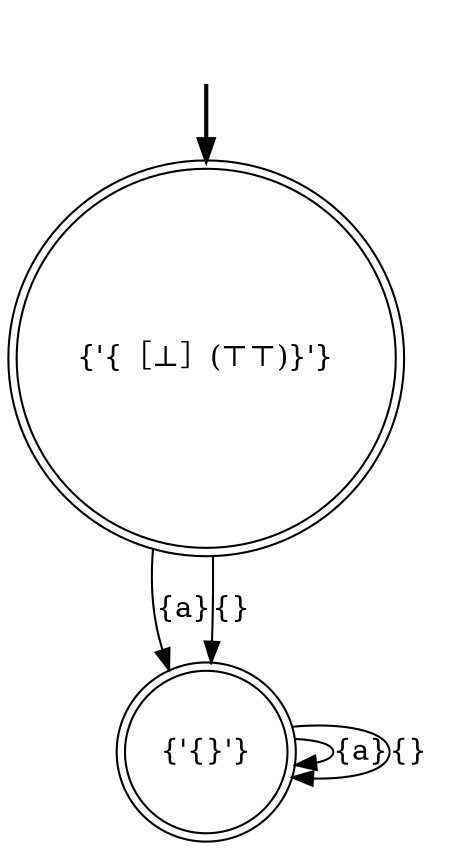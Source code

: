 digraph {
	fake [style=invisible]
	"{'{}'}" [shape=doublecircle]
	"{'{［⊥］(⊤⊤)}'}" [root=true shape=doublecircle]
	fake -> "{'{［⊥］(⊤⊤)}'}" [style=bold]
	"{'{［⊥］(⊤⊤)}'}" -> "{'{}'}" [label="{a}"]
	"{'{［⊥］(⊤⊤)}'}" -> "{'{}'}" [label="{}"]
	"{'{}'}" -> "{'{}'}" [label="{a}"]
	"{'{}'}" -> "{'{}'}" [label="{}"]
}
